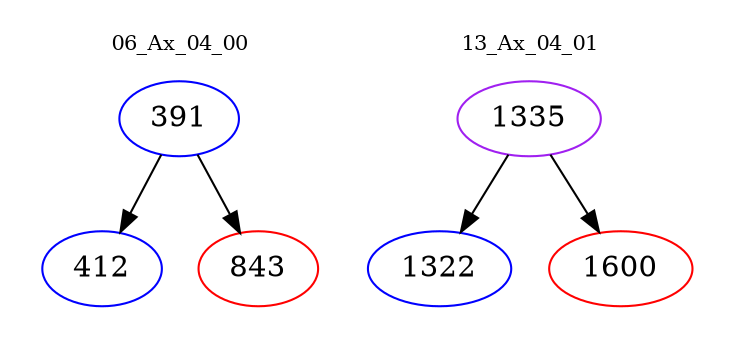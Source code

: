 digraph{
subgraph cluster_0 {
color = white
label = "06_Ax_04_00";
fontsize=10;
T0_391 [label="391", color="blue"]
T0_391 -> T0_412 [color="black"]
T0_412 [label="412", color="blue"]
T0_391 -> T0_843 [color="black"]
T0_843 [label="843", color="red"]
}
subgraph cluster_1 {
color = white
label = "13_Ax_04_01";
fontsize=10;
T1_1335 [label="1335", color="purple"]
T1_1335 -> T1_1322 [color="black"]
T1_1322 [label="1322", color="blue"]
T1_1335 -> T1_1600 [color="black"]
T1_1600 [label="1600", color="red"]
}
}
